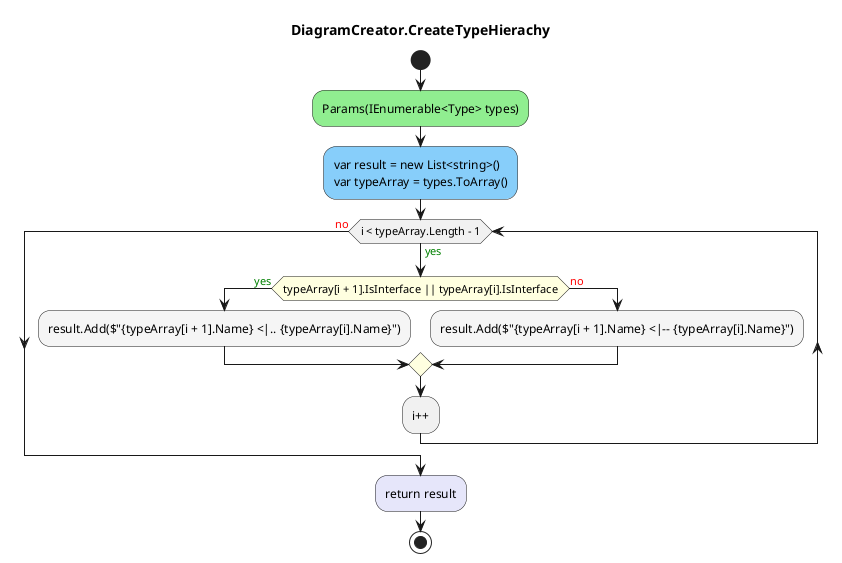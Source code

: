 @startuml DiagramCreator.CreateTypeHierachy
title DiagramCreator.CreateTypeHierachy
start
#LightGreen:Params(IEnumerable<Type> types);
#LightSkyBlue:var result = new List<string>()\nvar typeArray = types.ToArray();
while (i < typeArray.Length - 1) is (<color:green>yes)
  #LightYellow:if (typeArray[i + 1].IsInterface || typeArray[i].IsInterface) then (<color:green>yes)
    #WhiteSmoke:result.Add($"{typeArray[i + 1].Name} <|.. {typeArray[i].Name}");
    else (<color:red>no)
      #WhiteSmoke:result.Add($"{typeArray[i + 1].Name} <|-- {typeArray[i].Name}");
  endif
:i++;
endwhile (<color:red>no)
#Lavender:return result;
stop
@enduml
